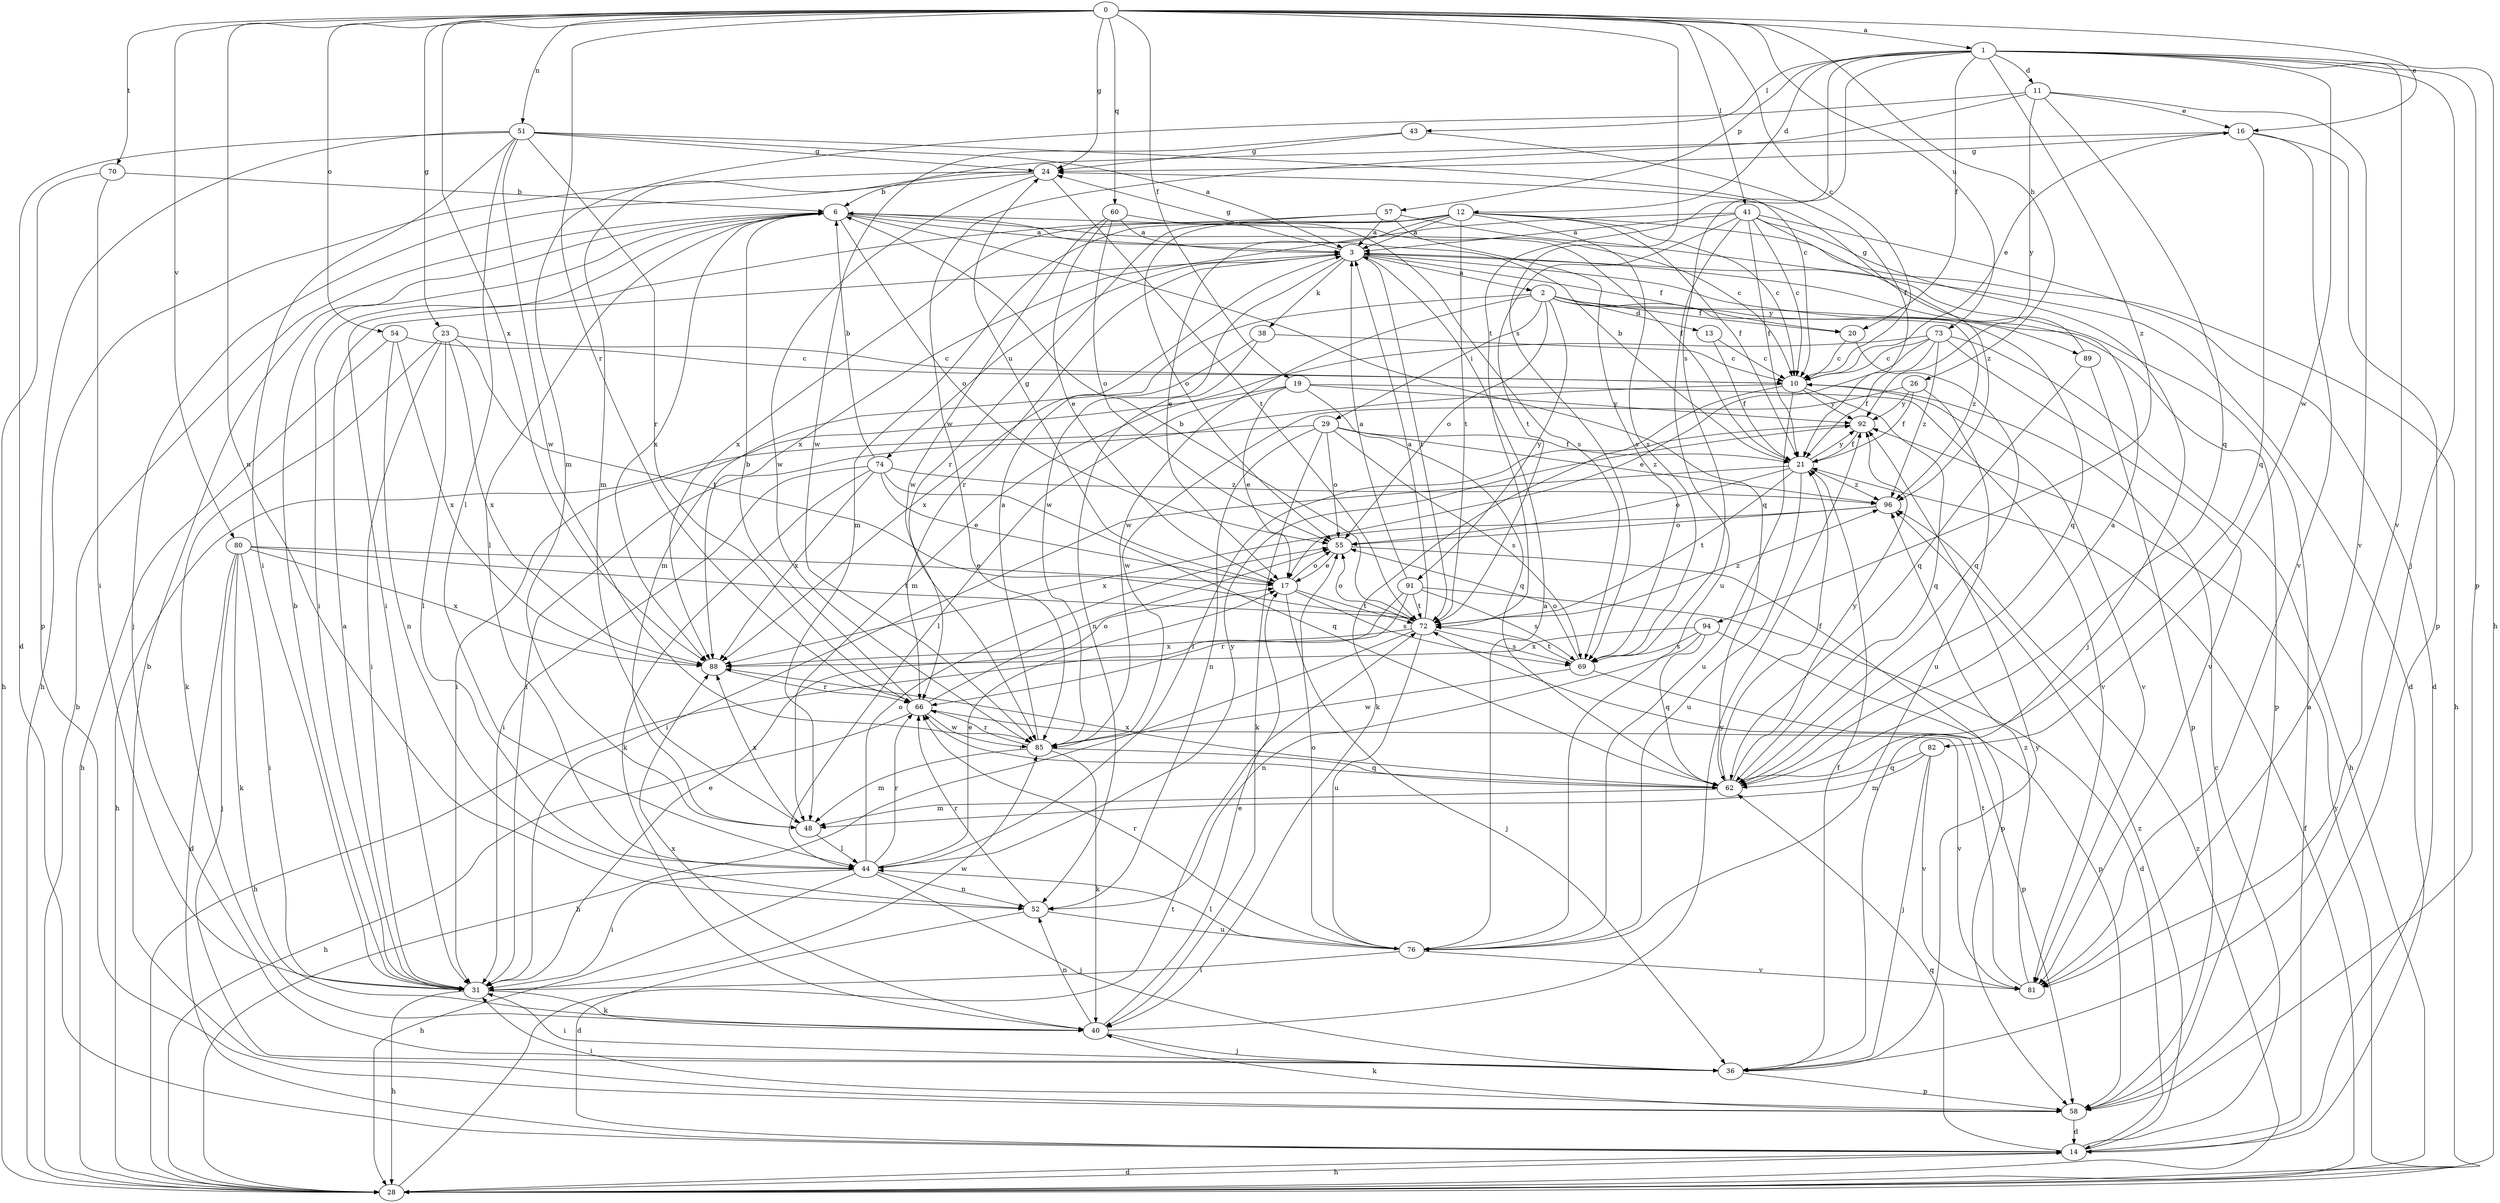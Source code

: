 strict digraph  {
0;
1;
2;
3;
6;
10;
11;
12;
13;
14;
16;
17;
19;
20;
21;
23;
24;
26;
28;
29;
31;
36;
38;
40;
41;
43;
44;
48;
51;
52;
54;
55;
57;
58;
60;
62;
66;
69;
70;
72;
73;
74;
76;
80;
81;
82;
85;
88;
89;
91;
92;
94;
96;
0 -> 1  [label=a];
0 -> 10  [label=c];
0 -> 16  [label=e];
0 -> 19  [label=f];
0 -> 23  [label=g];
0 -> 24  [label=g];
0 -> 26  [label=h];
0 -> 41  [label=l];
0 -> 51  [label=n];
0 -> 52  [label=n];
0 -> 54  [label=o];
0 -> 60  [label=q];
0 -> 66  [label=r];
0 -> 69  [label=s];
0 -> 70  [label=t];
0 -> 73  [label=u];
0 -> 80  [label=v];
0 -> 88  [label=x];
1 -> 11  [label=d];
1 -> 12  [label=d];
1 -> 20  [label=f];
1 -> 28  [label=h];
1 -> 36  [label=j];
1 -> 43  [label=l];
1 -> 57  [label=p];
1 -> 58  [label=p];
1 -> 69  [label=s];
1 -> 72  [label=t];
1 -> 81  [label=v];
1 -> 82  [label=w];
1 -> 94  [label=z];
2 -> 13  [label=d];
2 -> 20  [label=f];
2 -> 29  [label=i];
2 -> 48  [label=m];
2 -> 55  [label=o];
2 -> 58  [label=p];
2 -> 85  [label=w];
2 -> 89  [label=y];
2 -> 91  [label=y];
2 -> 96  [label=z];
3 -> 2  [label=a];
3 -> 20  [label=f];
3 -> 24  [label=g];
3 -> 38  [label=k];
3 -> 62  [label=q];
3 -> 66  [label=r];
3 -> 72  [label=t];
3 -> 74  [label=u];
3 -> 85  [label=w];
6 -> 3  [label=a];
6 -> 10  [label=c];
6 -> 21  [label=f];
6 -> 31  [label=i];
6 -> 44  [label=l];
6 -> 55  [label=o];
6 -> 62  [label=q];
6 -> 88  [label=x];
10 -> 16  [label=e];
10 -> 31  [label=i];
10 -> 40  [label=k];
10 -> 62  [label=q];
10 -> 76  [label=u];
10 -> 81  [label=v];
10 -> 92  [label=y];
11 -> 16  [label=e];
11 -> 48  [label=m];
11 -> 62  [label=q];
11 -> 81  [label=v];
11 -> 85  [label=w];
11 -> 92  [label=y];
12 -> 3  [label=a];
12 -> 10  [label=c];
12 -> 17  [label=e];
12 -> 21  [label=f];
12 -> 28  [label=h];
12 -> 48  [label=m];
12 -> 55  [label=o];
12 -> 69  [label=s];
12 -> 72  [label=t];
12 -> 88  [label=x];
13 -> 10  [label=c];
13 -> 21  [label=f];
14 -> 3  [label=a];
14 -> 10  [label=c];
14 -> 28  [label=h];
14 -> 62  [label=q];
14 -> 96  [label=z];
16 -> 24  [label=g];
16 -> 48  [label=m];
16 -> 58  [label=p];
16 -> 62  [label=q];
16 -> 81  [label=v];
17 -> 24  [label=g];
17 -> 36  [label=j];
17 -> 55  [label=o];
17 -> 69  [label=s];
17 -> 72  [label=t];
19 -> 17  [label=e];
19 -> 31  [label=i];
19 -> 44  [label=l];
19 -> 62  [label=q];
19 -> 81  [label=v];
19 -> 92  [label=y];
20 -> 10  [label=c];
20 -> 62  [label=q];
21 -> 6  [label=b];
21 -> 31  [label=i];
21 -> 55  [label=o];
21 -> 72  [label=t];
21 -> 76  [label=u];
21 -> 92  [label=y];
21 -> 96  [label=z];
23 -> 10  [label=c];
23 -> 31  [label=i];
23 -> 40  [label=k];
23 -> 44  [label=l];
23 -> 72  [label=t];
23 -> 88  [label=x];
24 -> 6  [label=b];
24 -> 28  [label=h];
24 -> 36  [label=j];
24 -> 72  [label=t];
24 -> 85  [label=w];
26 -> 21  [label=f];
26 -> 76  [label=u];
26 -> 85  [label=w];
26 -> 92  [label=y];
28 -> 6  [label=b];
28 -> 14  [label=d];
28 -> 21  [label=f];
28 -> 72  [label=t];
28 -> 92  [label=y];
28 -> 96  [label=z];
29 -> 21  [label=f];
29 -> 28  [label=h];
29 -> 40  [label=k];
29 -> 52  [label=n];
29 -> 55  [label=o];
29 -> 69  [label=s];
29 -> 96  [label=z];
31 -> 3  [label=a];
31 -> 6  [label=b];
31 -> 17  [label=e];
31 -> 28  [label=h];
31 -> 40  [label=k];
31 -> 85  [label=w];
36 -> 21  [label=f];
36 -> 31  [label=i];
36 -> 58  [label=p];
36 -> 92  [label=y];
38 -> 10  [label=c];
38 -> 52  [label=n];
38 -> 88  [label=x];
40 -> 17  [label=e];
40 -> 36  [label=j];
40 -> 52  [label=n];
40 -> 88  [label=x];
40 -> 92  [label=y];
41 -> 3  [label=a];
41 -> 10  [label=c];
41 -> 14  [label=d];
41 -> 21  [label=f];
41 -> 36  [label=j];
41 -> 72  [label=t];
41 -> 76  [label=u];
41 -> 88  [label=x];
41 -> 96  [label=z];
43 -> 21  [label=f];
43 -> 24  [label=g];
43 -> 85  [label=w];
44 -> 17  [label=e];
44 -> 28  [label=h];
44 -> 31  [label=i];
44 -> 36  [label=j];
44 -> 52  [label=n];
44 -> 55  [label=o];
44 -> 66  [label=r];
44 -> 92  [label=y];
48 -> 44  [label=l];
48 -> 88  [label=x];
51 -> 3  [label=a];
51 -> 10  [label=c];
51 -> 14  [label=d];
51 -> 24  [label=g];
51 -> 31  [label=i];
51 -> 44  [label=l];
51 -> 58  [label=p];
51 -> 66  [label=r];
51 -> 85  [label=w];
52 -> 14  [label=d];
52 -> 66  [label=r];
52 -> 76  [label=u];
54 -> 10  [label=c];
54 -> 28  [label=h];
54 -> 52  [label=n];
54 -> 88  [label=x];
55 -> 17  [label=e];
55 -> 58  [label=p];
57 -> 3  [label=a];
57 -> 14  [label=d];
57 -> 31  [label=i];
57 -> 66  [label=r];
57 -> 69  [label=s];
58 -> 6  [label=b];
58 -> 14  [label=d];
58 -> 31  [label=i];
58 -> 40  [label=k];
60 -> 3  [label=a];
60 -> 17  [label=e];
60 -> 55  [label=o];
60 -> 69  [label=s];
60 -> 85  [label=w];
62 -> 3  [label=a];
62 -> 21  [label=f];
62 -> 48  [label=m];
62 -> 66  [label=r];
62 -> 88  [label=x];
62 -> 92  [label=y];
66 -> 6  [label=b];
66 -> 28  [label=h];
66 -> 55  [label=o];
66 -> 81  [label=v];
66 -> 85  [label=w];
69 -> 55  [label=o];
69 -> 58  [label=p];
69 -> 72  [label=t];
69 -> 85  [label=w];
70 -> 6  [label=b];
70 -> 28  [label=h];
70 -> 31  [label=i];
72 -> 3  [label=a];
72 -> 6  [label=b];
72 -> 28  [label=h];
72 -> 55  [label=o];
72 -> 69  [label=s];
72 -> 76  [label=u];
72 -> 88  [label=x];
72 -> 96  [label=z];
73 -> 10  [label=c];
73 -> 17  [label=e];
73 -> 21  [label=f];
73 -> 28  [label=h];
73 -> 48  [label=m];
73 -> 81  [label=v];
73 -> 96  [label=z];
74 -> 6  [label=b];
74 -> 17  [label=e];
74 -> 31  [label=i];
74 -> 40  [label=k];
74 -> 62  [label=q];
74 -> 88  [label=x];
74 -> 96  [label=z];
76 -> 3  [label=a];
76 -> 31  [label=i];
76 -> 44  [label=l];
76 -> 55  [label=o];
76 -> 66  [label=r];
76 -> 81  [label=v];
80 -> 14  [label=d];
80 -> 17  [label=e];
80 -> 31  [label=i];
80 -> 36  [label=j];
80 -> 40  [label=k];
80 -> 72  [label=t];
80 -> 88  [label=x];
81 -> 72  [label=t];
81 -> 96  [label=z];
82 -> 36  [label=j];
82 -> 48  [label=m];
82 -> 62  [label=q];
82 -> 81  [label=v];
85 -> 3  [label=a];
85 -> 40  [label=k];
85 -> 48  [label=m];
85 -> 62  [label=q];
85 -> 66  [label=r];
88 -> 66  [label=r];
89 -> 24  [label=g];
89 -> 58  [label=p];
89 -> 62  [label=q];
91 -> 3  [label=a];
91 -> 14  [label=d];
91 -> 28  [label=h];
91 -> 66  [label=r];
91 -> 69  [label=s];
91 -> 72  [label=t];
92 -> 21  [label=f];
92 -> 44  [label=l];
94 -> 52  [label=n];
94 -> 58  [label=p];
94 -> 62  [label=q];
94 -> 69  [label=s];
94 -> 88  [label=x];
96 -> 55  [label=o];
96 -> 88  [label=x];
}
